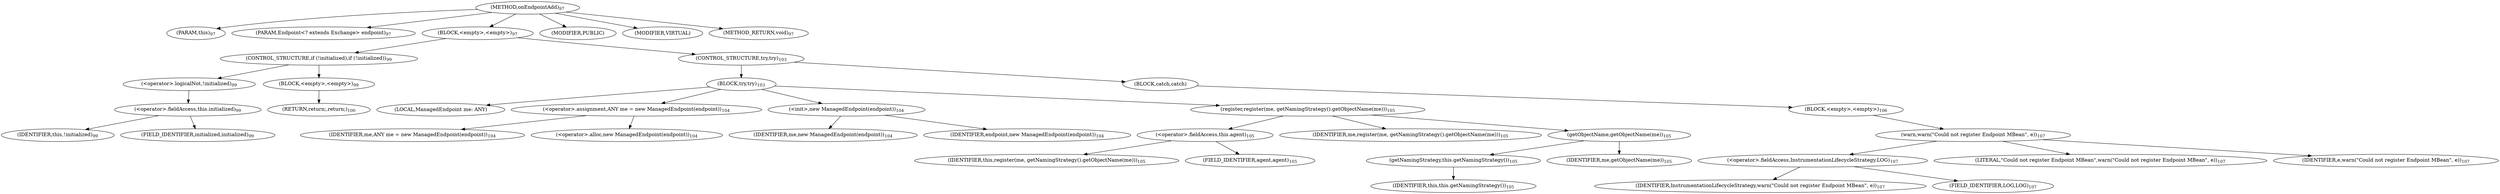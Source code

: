 digraph "onEndpointAdd" {  
"193" [label = <(METHOD,onEndpointAdd)<SUB>97</SUB>> ]
"17" [label = <(PARAM,this)<SUB>97</SUB>> ]
"194" [label = <(PARAM,Endpoint&lt;? extends Exchange&gt; endpoint)<SUB>97</SUB>> ]
"195" [label = <(BLOCK,&lt;empty&gt;,&lt;empty&gt;)<SUB>97</SUB>> ]
"196" [label = <(CONTROL_STRUCTURE,if (!initialized),if (!initialized))<SUB>99</SUB>> ]
"197" [label = <(&lt;operator&gt;.logicalNot,!initialized)<SUB>99</SUB>> ]
"198" [label = <(&lt;operator&gt;.fieldAccess,this.initialized)<SUB>99</SUB>> ]
"199" [label = <(IDENTIFIER,this,!initialized)<SUB>99</SUB>> ]
"200" [label = <(FIELD_IDENTIFIER,initialized,initialized)<SUB>99</SUB>> ]
"201" [label = <(BLOCK,&lt;empty&gt;,&lt;empty&gt;)<SUB>99</SUB>> ]
"202" [label = <(RETURN,return;,return;)<SUB>100</SUB>> ]
"203" [label = <(CONTROL_STRUCTURE,try,try)<SUB>103</SUB>> ]
"204" [label = <(BLOCK,try,try)<SUB>103</SUB>> ]
"15" [label = <(LOCAL,ManagedEndpoint me: ANY)> ]
"205" [label = <(&lt;operator&gt;.assignment,ANY me = new ManagedEndpoint(endpoint))<SUB>104</SUB>> ]
"206" [label = <(IDENTIFIER,me,ANY me = new ManagedEndpoint(endpoint))<SUB>104</SUB>> ]
"207" [label = <(&lt;operator&gt;.alloc,new ManagedEndpoint(endpoint))<SUB>104</SUB>> ]
"208" [label = <(&lt;init&gt;,new ManagedEndpoint(endpoint))<SUB>104</SUB>> ]
"14" [label = <(IDENTIFIER,me,new ManagedEndpoint(endpoint))<SUB>104</SUB>> ]
"209" [label = <(IDENTIFIER,endpoint,new ManagedEndpoint(endpoint))<SUB>104</SUB>> ]
"210" [label = <(register,register(me, getNamingStrategy().getObjectName(me)))<SUB>105</SUB>> ]
"211" [label = <(&lt;operator&gt;.fieldAccess,this.agent)<SUB>105</SUB>> ]
"212" [label = <(IDENTIFIER,this,register(me, getNamingStrategy().getObjectName(me)))<SUB>105</SUB>> ]
"213" [label = <(FIELD_IDENTIFIER,agent,agent)<SUB>105</SUB>> ]
"214" [label = <(IDENTIFIER,me,register(me, getNamingStrategy().getObjectName(me)))<SUB>105</SUB>> ]
"215" [label = <(getObjectName,getObjectName(me))<SUB>105</SUB>> ]
"216" [label = <(getNamingStrategy,this.getNamingStrategy())<SUB>105</SUB>> ]
"16" [label = <(IDENTIFIER,this,this.getNamingStrategy())<SUB>105</SUB>> ]
"217" [label = <(IDENTIFIER,me,getObjectName(me))<SUB>105</SUB>> ]
"218" [label = <(BLOCK,catch,catch)> ]
"219" [label = <(BLOCK,&lt;empty&gt;,&lt;empty&gt;)<SUB>106</SUB>> ]
"220" [label = <(warn,warn(&quot;Could not register Endpoint MBean&quot;, e))<SUB>107</SUB>> ]
"221" [label = <(&lt;operator&gt;.fieldAccess,InstrumentationLifecycleStrategy.LOG)<SUB>107</SUB>> ]
"222" [label = <(IDENTIFIER,InstrumentationLifecycleStrategy,warn(&quot;Could not register Endpoint MBean&quot;, e))<SUB>107</SUB>> ]
"223" [label = <(FIELD_IDENTIFIER,LOG,LOG)<SUB>107</SUB>> ]
"224" [label = <(LITERAL,&quot;Could not register Endpoint MBean&quot;,warn(&quot;Could not register Endpoint MBean&quot;, e))<SUB>107</SUB>> ]
"225" [label = <(IDENTIFIER,e,warn(&quot;Could not register Endpoint MBean&quot;, e))<SUB>107</SUB>> ]
"226" [label = <(MODIFIER,PUBLIC)> ]
"227" [label = <(MODIFIER,VIRTUAL)> ]
"228" [label = <(METHOD_RETURN,void)<SUB>97</SUB>> ]
  "193" -> "17" 
  "193" -> "194" 
  "193" -> "195" 
  "193" -> "226" 
  "193" -> "227" 
  "193" -> "228" 
  "195" -> "196" 
  "195" -> "203" 
  "196" -> "197" 
  "196" -> "201" 
  "197" -> "198" 
  "198" -> "199" 
  "198" -> "200" 
  "201" -> "202" 
  "203" -> "204" 
  "203" -> "218" 
  "204" -> "15" 
  "204" -> "205" 
  "204" -> "208" 
  "204" -> "210" 
  "205" -> "206" 
  "205" -> "207" 
  "208" -> "14" 
  "208" -> "209" 
  "210" -> "211" 
  "210" -> "214" 
  "210" -> "215" 
  "211" -> "212" 
  "211" -> "213" 
  "215" -> "216" 
  "215" -> "217" 
  "216" -> "16" 
  "218" -> "219" 
  "219" -> "220" 
  "220" -> "221" 
  "220" -> "224" 
  "220" -> "225" 
  "221" -> "222" 
  "221" -> "223" 
}
